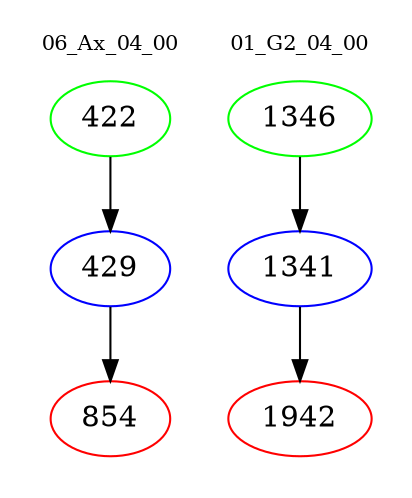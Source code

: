 digraph{
subgraph cluster_0 {
color = white
label = "06_Ax_04_00";
fontsize=10;
T0_422 [label="422", color="green"]
T0_422 -> T0_429 [color="black"]
T0_429 [label="429", color="blue"]
T0_429 -> T0_854 [color="black"]
T0_854 [label="854", color="red"]
}
subgraph cluster_1 {
color = white
label = "01_G2_04_00";
fontsize=10;
T1_1346 [label="1346", color="green"]
T1_1346 -> T1_1341 [color="black"]
T1_1341 [label="1341", color="blue"]
T1_1341 -> T1_1942 [color="black"]
T1_1942 [label="1942", color="red"]
}
}
